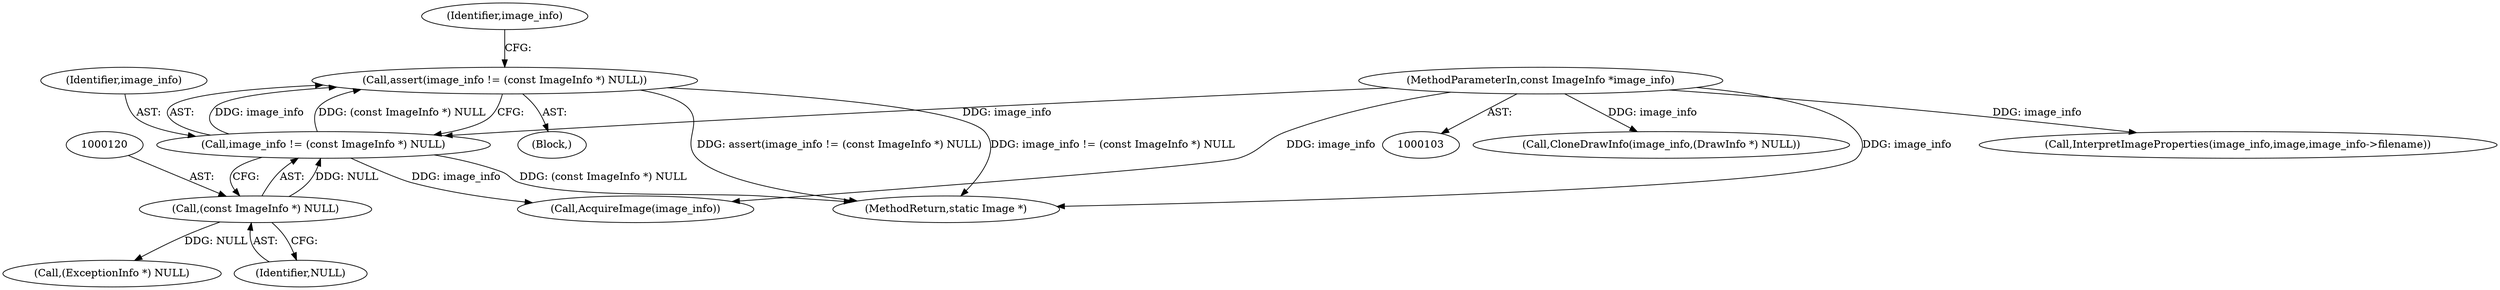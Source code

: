 digraph "0_ImageMagick_aeff00de228bc5a158c2a975ab47845d8a1db456_0@API" {
"1000116" [label="(Call,assert(image_info != (const ImageInfo *) NULL))"];
"1000117" [label="(Call,image_info != (const ImageInfo *) NULL)"];
"1000104" [label="(MethodParameterIn,const ImageInfo *image_info)"];
"1000119" [label="(Call,(const ImageInfo *) NULL)"];
"1000104" [label="(MethodParameterIn,const ImageInfo *image_info)"];
"1000189" [label="(Call,CloneDrawInfo(image_info,(DrawInfo *) NULL))"];
"1000125" [label="(Identifier,image_info)"];
"1000118" [label="(Identifier,image_info)"];
"1000852" [label="(MethodReturn,static Image *)"];
"1000146" [label="(Call,(ExceptionInfo *) NULL)"];
"1000157" [label="(Call,AcquireImage(image_info))"];
"1000116" [label="(Call,assert(image_info != (const ImageInfo *) NULL))"];
"1000117" [label="(Call,image_info != (const ImageInfo *) NULL)"];
"1000119" [label="(Call,(const ImageInfo *) NULL)"];
"1000121" [label="(Identifier,NULL)"];
"1000106" [label="(Block,)"];
"1000166" [label="(Call,InterpretImageProperties(image_info,image,image_info->filename))"];
"1000116" -> "1000106"  [label="AST: "];
"1000116" -> "1000117"  [label="CFG: "];
"1000117" -> "1000116"  [label="AST: "];
"1000125" -> "1000116"  [label="CFG: "];
"1000116" -> "1000852"  [label="DDG: image_info != (const ImageInfo *) NULL"];
"1000116" -> "1000852"  [label="DDG: assert(image_info != (const ImageInfo *) NULL)"];
"1000117" -> "1000116"  [label="DDG: image_info"];
"1000117" -> "1000116"  [label="DDG: (const ImageInfo *) NULL"];
"1000117" -> "1000119"  [label="CFG: "];
"1000118" -> "1000117"  [label="AST: "];
"1000119" -> "1000117"  [label="AST: "];
"1000117" -> "1000852"  [label="DDG: (const ImageInfo *) NULL"];
"1000104" -> "1000117"  [label="DDG: image_info"];
"1000119" -> "1000117"  [label="DDG: NULL"];
"1000117" -> "1000157"  [label="DDG: image_info"];
"1000104" -> "1000103"  [label="AST: "];
"1000104" -> "1000852"  [label="DDG: image_info"];
"1000104" -> "1000157"  [label="DDG: image_info"];
"1000104" -> "1000166"  [label="DDG: image_info"];
"1000104" -> "1000189"  [label="DDG: image_info"];
"1000119" -> "1000121"  [label="CFG: "];
"1000120" -> "1000119"  [label="AST: "];
"1000121" -> "1000119"  [label="AST: "];
"1000119" -> "1000146"  [label="DDG: NULL"];
}
